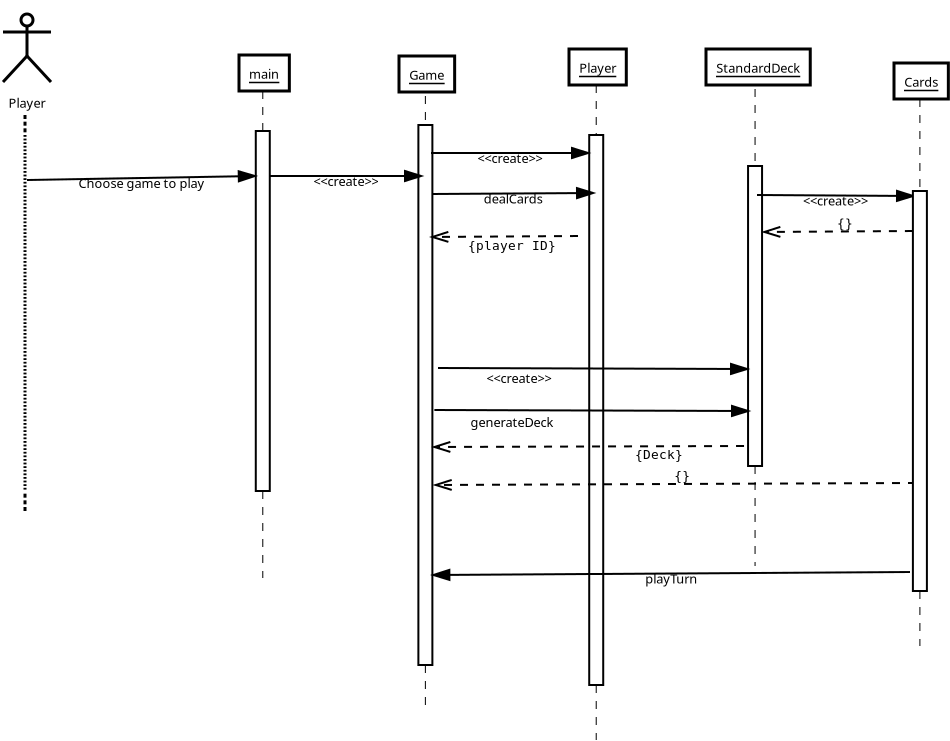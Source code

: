 <?xml version="1.0" encoding="UTF-8"?>
<dia:diagram xmlns:dia="http://www.lysator.liu.se/~alla/dia/">
  <dia:layer name="Background" visible="true" active="true">
    <dia:object type="UML - Lifeline" version="0" id="O0">
      <dia:attribute name="obj_pos">
        <dia:point val="33.211,-16.25"/>
      </dia:attribute>
      <dia:attribute name="obj_bb">
        <dia:rectangle val="32.811,-16.275;33.611,16.525"/>
      </dia:attribute>
      <dia:attribute name="meta">
        <dia:composite type="dict"/>
      </dia:attribute>
      <dia:attribute name="conn_endpoints">
        <dia:point val="33.211,-16.25"/>
        <dia:point val="33.211,16.5"/>
      </dia:attribute>
      <dia:attribute name="line_colour">
        <dia:color val="#000000"/>
      </dia:attribute>
      <dia:attribute name="fill_colour">
        <dia:color val="#ffffff"/>
      </dia:attribute>
      <dia:attribute name="rtop">
        <dia:real val="2.5"/>
      </dia:attribute>
      <dia:attribute name="rbot">
        <dia:real val="30"/>
      </dia:attribute>
      <dia:attribute name="draw_focus">
        <dia:boolean val="true"/>
      </dia:attribute>
      <dia:attribute name="draw_cross">
        <dia:boolean val="false"/>
      </dia:attribute>
      <dia:attribute name="cpl_northwest">
        <dia:int val="4"/>
      </dia:attribute>
      <dia:attribute name="cpl_southwest">
        <dia:int val="4"/>
      </dia:attribute>
      <dia:attribute name="cpl_northeast">
        <dia:int val="4"/>
      </dia:attribute>
      <dia:attribute name="cpl_southeast">
        <dia:int val="4"/>
      </dia:attribute>
      <dia:connections>
        <dia:connection handle="0" to="O4" connection="6"/>
      </dia:connections>
    </dia:object>
    <dia:group>
      <dia:object type="UML - Object" version="0" id="O1">
        <dia:attribute name="obj_pos">
          <dia:point val="15.35,-17.75"/>
        </dia:attribute>
        <dia:attribute name="obj_bb">
          <dia:rectangle val="15.275,-17.825;17.802,-15.875"/>
        </dia:attribute>
        <dia:attribute name="meta">
          <dia:composite type="dict"/>
        </dia:attribute>
        <dia:attribute name="elem_corner">
          <dia:point val="15.35,-17.75"/>
        </dia:attribute>
        <dia:attribute name="elem_width">
          <dia:real val="2.377"/>
        </dia:attribute>
        <dia:attribute name="elem_height">
          <dia:real val="1.8"/>
        </dia:attribute>
        <dia:attribute name="line_width">
          <dia:real val="0.15"/>
        </dia:attribute>
        <dia:attribute name="text_colour">
          <dia:color val="#000000"/>
        </dia:attribute>
        <dia:attribute name="line_colour">
          <dia:color val="#000000"/>
        </dia:attribute>
        <dia:attribute name="fill_colour">
          <dia:color val="#ffffff"/>
        </dia:attribute>
        <dia:attribute name="text">
          <dia:composite type="text">
            <dia:attribute name="string">
              <dia:string>#main#</dia:string>
            </dia:attribute>
            <dia:attribute name="font">
              <dia:font family="sans" style="0" name="Helvetica"/>
            </dia:attribute>
            <dia:attribute name="height">
              <dia:real val="0.8"/>
            </dia:attribute>
            <dia:attribute name="pos">
              <dia:point val="16.539,-16.61"/>
            </dia:attribute>
            <dia:attribute name="color">
              <dia:color val="#000000"/>
            </dia:attribute>
            <dia:attribute name="alignment">
              <dia:enum val="1"/>
            </dia:attribute>
          </dia:composite>
        </dia:attribute>
        <dia:attribute name="stereotype">
          <dia:string>##</dia:string>
        </dia:attribute>
        <dia:attribute name="exstate">
          <dia:string>##</dia:string>
        </dia:attribute>
        <dia:attribute name="attrib">
          <dia:composite type="text">
            <dia:attribute name="string">
              <dia:string>##</dia:string>
            </dia:attribute>
            <dia:attribute name="font">
              <dia:font family="sans" style="0" name="Helvetica"/>
            </dia:attribute>
            <dia:attribute name="height">
              <dia:real val="0.8"/>
            </dia:attribute>
            <dia:attribute name="pos">
              <dia:point val="0,0"/>
            </dia:attribute>
            <dia:attribute name="color">
              <dia:color val="#000000"/>
            </dia:attribute>
            <dia:attribute name="alignment">
              <dia:enum val="0"/>
            </dia:attribute>
          </dia:composite>
        </dia:attribute>
        <dia:attribute name="is_active">
          <dia:boolean val="false"/>
        </dia:attribute>
        <dia:attribute name="show_attribs">
          <dia:boolean val="false"/>
        </dia:attribute>
        <dia:attribute name="multiple">
          <dia:boolean val="false"/>
        </dia:attribute>
      </dia:object>
      <dia:object type="UML - Lifeline" version="0" id="O2">
        <dia:attribute name="obj_pos">
          <dia:point val="16.539,-15.95"/>
        </dia:attribute>
        <dia:attribute name="obj_bb">
          <dia:rectangle val="16.139,-15.975;16.939,8.425"/>
        </dia:attribute>
        <dia:attribute name="meta">
          <dia:composite type="dict"/>
        </dia:attribute>
        <dia:attribute name="conn_endpoints">
          <dia:point val="16.539,-15.95"/>
          <dia:point val="16.539,8.4"/>
        </dia:attribute>
        <dia:attribute name="line_colour">
          <dia:color val="#000000"/>
        </dia:attribute>
        <dia:attribute name="fill_colour">
          <dia:color val="#ffffff"/>
        </dia:attribute>
        <dia:attribute name="rtop">
          <dia:real val="2"/>
        </dia:attribute>
        <dia:attribute name="rbot">
          <dia:real val="20"/>
        </dia:attribute>
        <dia:attribute name="draw_focus">
          <dia:boolean val="true"/>
        </dia:attribute>
        <dia:attribute name="draw_cross">
          <dia:boolean val="false"/>
        </dia:attribute>
        <dia:attribute name="cpl_northwest">
          <dia:int val="3"/>
        </dia:attribute>
        <dia:attribute name="cpl_southwest">
          <dia:int val="3"/>
        </dia:attribute>
        <dia:attribute name="cpl_northeast">
          <dia:int val="3"/>
        </dia:attribute>
        <dia:attribute name="cpl_southeast">
          <dia:int val="3"/>
        </dia:attribute>
        <dia:connections>
          <dia:connection handle="0" to="O1" connection="6"/>
        </dia:connections>
      </dia:object>
      <dia:object type="UML - Lifeline" version="0" id="O3">
        <dia:attribute name="obj_pos">
          <dia:point val="24.669,-17.3"/>
        </dia:attribute>
        <dia:attribute name="obj_bb">
          <dia:rectangle val="24.269,-17.325;25.069,15.025"/>
        </dia:attribute>
        <dia:attribute name="meta">
          <dia:composite type="dict"/>
        </dia:attribute>
        <dia:attribute name="conn_endpoints">
          <dia:point val="24.669,-17.3"/>
          <dia:point val="24.669,15"/>
        </dia:attribute>
        <dia:attribute name="line_colour">
          <dia:color val="#000000"/>
        </dia:attribute>
        <dia:attribute name="fill_colour">
          <dia:color val="#ffffff"/>
        </dia:attribute>
        <dia:attribute name="rtop">
          <dia:real val="3.05"/>
        </dia:attribute>
        <dia:attribute name="rbot">
          <dia:real val="30.05"/>
        </dia:attribute>
        <dia:attribute name="draw_focus">
          <dia:boolean val="true"/>
        </dia:attribute>
        <dia:attribute name="draw_cross">
          <dia:boolean val="false"/>
        </dia:attribute>
        <dia:attribute name="cpl_northwest">
          <dia:int val="5"/>
        </dia:attribute>
        <dia:attribute name="cpl_southwest">
          <dia:int val="5"/>
        </dia:attribute>
        <dia:attribute name="cpl_northeast">
          <dia:int val="5"/>
        </dia:attribute>
        <dia:attribute name="cpl_southeast">
          <dia:int val="5"/>
        </dia:attribute>
      </dia:object>
      <dia:object type="UML - Object" version="0" id="O4">
        <dia:attribute name="obj_pos">
          <dia:point val="31.85,-18.05"/>
        </dia:attribute>
        <dia:attribute name="obj_bb">
          <dia:rectangle val="31.775,-18.125;34.648,-16.175"/>
        </dia:attribute>
        <dia:attribute name="meta">
          <dia:composite type="dict"/>
        </dia:attribute>
        <dia:attribute name="elem_corner">
          <dia:point val="31.85,-18.05"/>
        </dia:attribute>
        <dia:attribute name="elem_width">
          <dia:real val="2.723"/>
        </dia:attribute>
        <dia:attribute name="elem_height">
          <dia:real val="1.8"/>
        </dia:attribute>
        <dia:attribute name="line_width">
          <dia:real val="0.15"/>
        </dia:attribute>
        <dia:attribute name="text_colour">
          <dia:color val="#000000"/>
        </dia:attribute>
        <dia:attribute name="line_colour">
          <dia:color val="#000000"/>
        </dia:attribute>
        <dia:attribute name="fill_colour">
          <dia:color val="#ffffff"/>
        </dia:attribute>
        <dia:attribute name="text">
          <dia:composite type="text">
            <dia:attribute name="string">
              <dia:string>#Player#</dia:string>
            </dia:attribute>
            <dia:attribute name="font">
              <dia:font family="sans" style="0" name="Helvetica"/>
            </dia:attribute>
            <dia:attribute name="height">
              <dia:real val="0.8"/>
            </dia:attribute>
            <dia:attribute name="pos">
              <dia:point val="33.211,-16.91"/>
            </dia:attribute>
            <dia:attribute name="color">
              <dia:color val="#000000"/>
            </dia:attribute>
            <dia:attribute name="alignment">
              <dia:enum val="1"/>
            </dia:attribute>
          </dia:composite>
        </dia:attribute>
        <dia:attribute name="stereotype">
          <dia:string>##</dia:string>
        </dia:attribute>
        <dia:attribute name="exstate">
          <dia:string>##</dia:string>
        </dia:attribute>
        <dia:attribute name="attrib">
          <dia:composite type="text">
            <dia:attribute name="string">
              <dia:string>##</dia:string>
            </dia:attribute>
            <dia:attribute name="font">
              <dia:font family="sans" style="0" name="Helvetica"/>
            </dia:attribute>
            <dia:attribute name="height">
              <dia:real val="0.8"/>
            </dia:attribute>
            <dia:attribute name="pos">
              <dia:point val="0,0"/>
            </dia:attribute>
            <dia:attribute name="color">
              <dia:color val="#000000"/>
            </dia:attribute>
            <dia:attribute name="alignment">
              <dia:enum val="0"/>
            </dia:attribute>
          </dia:composite>
        </dia:attribute>
        <dia:attribute name="is_active">
          <dia:boolean val="false"/>
        </dia:attribute>
        <dia:attribute name="show_attribs">
          <dia:boolean val="false"/>
        </dia:attribute>
        <dia:attribute name="multiple">
          <dia:boolean val="false"/>
        </dia:attribute>
      </dia:object>
      <dia:object type="UML - Object" version="0" id="O5">
        <dia:attribute name="obj_pos">
          <dia:point val="23.35,-17.7"/>
        </dia:attribute>
        <dia:attribute name="obj_bb">
          <dia:rectangle val="23.275,-17.775;26.062,-15.825"/>
        </dia:attribute>
        <dia:attribute name="meta">
          <dia:composite type="dict"/>
        </dia:attribute>
        <dia:attribute name="elem_corner">
          <dia:point val="23.35,-17.7"/>
        </dia:attribute>
        <dia:attribute name="elem_width">
          <dia:real val="2.638"/>
        </dia:attribute>
        <dia:attribute name="elem_height">
          <dia:real val="1.8"/>
        </dia:attribute>
        <dia:attribute name="line_width">
          <dia:real val="0.15"/>
        </dia:attribute>
        <dia:attribute name="text_colour">
          <dia:color val="#000000"/>
        </dia:attribute>
        <dia:attribute name="line_colour">
          <dia:color val="#000000"/>
        </dia:attribute>
        <dia:attribute name="fill_colour">
          <dia:color val="#ffffff"/>
        </dia:attribute>
        <dia:attribute name="text">
          <dia:composite type="text">
            <dia:attribute name="string">
              <dia:string>#Game#</dia:string>
            </dia:attribute>
            <dia:attribute name="font">
              <dia:font family="sans" style="0" name="Helvetica"/>
            </dia:attribute>
            <dia:attribute name="height">
              <dia:real val="0.8"/>
            </dia:attribute>
            <dia:attribute name="pos">
              <dia:point val="24.669,-16.56"/>
            </dia:attribute>
            <dia:attribute name="color">
              <dia:color val="#000000"/>
            </dia:attribute>
            <dia:attribute name="alignment">
              <dia:enum val="1"/>
            </dia:attribute>
          </dia:composite>
        </dia:attribute>
        <dia:attribute name="stereotype">
          <dia:string>##</dia:string>
        </dia:attribute>
        <dia:attribute name="exstate">
          <dia:string>##</dia:string>
        </dia:attribute>
        <dia:attribute name="attrib">
          <dia:composite type="text">
            <dia:attribute name="string">
              <dia:string>##</dia:string>
            </dia:attribute>
            <dia:attribute name="font">
              <dia:font family="sans" style="0" name="Helvetica"/>
            </dia:attribute>
            <dia:attribute name="height">
              <dia:real val="0.8"/>
            </dia:attribute>
            <dia:attribute name="pos">
              <dia:point val="0,0"/>
            </dia:attribute>
            <dia:attribute name="color">
              <dia:color val="#000000"/>
            </dia:attribute>
            <dia:attribute name="alignment">
              <dia:enum val="0"/>
            </dia:attribute>
          </dia:composite>
        </dia:attribute>
        <dia:attribute name="is_active">
          <dia:boolean val="false"/>
        </dia:attribute>
        <dia:attribute name="show_attribs">
          <dia:boolean val="false"/>
        </dia:attribute>
        <dia:attribute name="multiple">
          <dia:boolean val="false"/>
        </dia:attribute>
      </dia:object>
      <dia:object type="UML - Lifeline" version="0" id="O6">
        <dia:attribute name="obj_pos">
          <dia:point val="41.153,-16.05"/>
        </dia:attribute>
        <dia:attribute name="obj_bb">
          <dia:rectangle val="40.752,-16.075;41.553,7.825"/>
        </dia:attribute>
        <dia:attribute name="meta">
          <dia:composite type="dict"/>
        </dia:attribute>
        <dia:attribute name="conn_endpoints">
          <dia:point val="41.153,-16.05"/>
          <dia:point val="41.153,7.8"/>
        </dia:attribute>
        <dia:attribute name="line_colour">
          <dia:color val="#000000"/>
        </dia:attribute>
        <dia:attribute name="fill_colour">
          <dia:color val="#ffffff"/>
        </dia:attribute>
        <dia:attribute name="rtop">
          <dia:real val="3.85"/>
        </dia:attribute>
        <dia:attribute name="rbot">
          <dia:real val="18.85"/>
        </dia:attribute>
        <dia:attribute name="draw_focus">
          <dia:boolean val="true"/>
        </dia:attribute>
        <dia:attribute name="draw_cross">
          <dia:boolean val="false"/>
        </dia:attribute>
        <dia:attribute name="cpl_northwest">
          <dia:int val="4"/>
        </dia:attribute>
        <dia:attribute name="cpl_southwest">
          <dia:int val="4"/>
        </dia:attribute>
        <dia:attribute name="cpl_northeast">
          <dia:int val="4"/>
        </dia:attribute>
        <dia:attribute name="cpl_southeast">
          <dia:int val="4"/>
        </dia:attribute>
      </dia:object>
      <dia:object type="UML - Message" version="0" id="O7">
        <dia:attribute name="obj_pos">
          <dia:point val="16.889,-11.7"/>
        </dia:attribute>
        <dia:attribute name="obj_bb">
          <dia:rectangle val="16.839,-12.1;24.55,-11.05"/>
        </dia:attribute>
        <dia:attribute name="meta">
          <dia:composite type="dict"/>
        </dia:attribute>
        <dia:attribute name="conn_endpoints">
          <dia:point val="16.889,-11.7"/>
          <dia:point val="24.5,-11.7"/>
        </dia:attribute>
        <dia:attribute name="text_colour">
          <dia:color val="#000000"/>
        </dia:attribute>
        <dia:attribute name="line_colour">
          <dia:color val="#000000"/>
        </dia:attribute>
        <dia:attribute name="text">
          <dia:string>##</dia:string>
        </dia:attribute>
        <dia:attribute name="type">
          <dia:enum val="1"/>
        </dia:attribute>
        <dia:attribute name="text_pos">
          <dia:point val="20.694,-11.2"/>
        </dia:attribute>
        <dia:connections>
          <dia:connection handle="0" to="O2" connection="13"/>
        </dia:connections>
      </dia:object>
      <dia:object type="UML - Message" version="0" id="O8">
        <dia:attribute name="obj_pos">
          <dia:point val="24.95,-12.85"/>
        </dia:attribute>
        <dia:attribute name="obj_bb">
          <dia:rectangle val="24.9,-13.25;32.9,-12.2"/>
        </dia:attribute>
        <dia:attribute name="meta">
          <dia:composite type="dict"/>
        </dia:attribute>
        <dia:attribute name="conn_endpoints">
          <dia:point val="24.95,-12.85"/>
          <dia:point val="32.85,-12.85"/>
        </dia:attribute>
        <dia:attribute name="text_colour">
          <dia:color val="#000000"/>
        </dia:attribute>
        <dia:attribute name="line_colour">
          <dia:color val="#000000"/>
        </dia:attribute>
        <dia:attribute name="text">
          <dia:string>##</dia:string>
        </dia:attribute>
        <dia:attribute name="type">
          <dia:enum val="1"/>
        </dia:attribute>
        <dia:attribute name="text_pos">
          <dia:point val="28.9,-12.35"/>
        </dia:attribute>
      </dia:object>
      <dia:object type="UML - Message" version="0" id="O9">
        <dia:attribute name="obj_pos">
          <dia:point val="25.3,-2.1"/>
        </dia:attribute>
        <dia:attribute name="obj_bb">
          <dia:rectangle val="25.25,-2.45;40.851,-1.2"/>
        </dia:attribute>
        <dia:attribute name="meta">
          <dia:composite type="dict"/>
        </dia:attribute>
        <dia:attribute name="conn_endpoints">
          <dia:point val="25.3,-2.1"/>
          <dia:point val="40.8,-2.05"/>
        </dia:attribute>
        <dia:attribute name="text_colour">
          <dia:color val="#000000"/>
        </dia:attribute>
        <dia:attribute name="line_colour">
          <dia:color val="#000000"/>
        </dia:attribute>
        <dia:attribute name="text">
          <dia:string>##</dia:string>
        </dia:attribute>
        <dia:attribute name="type">
          <dia:enum val="1"/>
        </dia:attribute>
        <dia:attribute name="text_pos">
          <dia:point val="29.35,-1.35"/>
        </dia:attribute>
      </dia:object>
      <dia:object type="UML - Constraint" version="0" id="O10">
        <dia:attribute name="obj_pos">
          <dia:point val="40.602,1.8"/>
        </dia:attribute>
        <dia:attribute name="obj_bb">
          <dia:rectangle val="24.899,1.45;40.653,2.65"/>
        </dia:attribute>
        <dia:attribute name="meta">
          <dia:composite type="dict"/>
        </dia:attribute>
        <dia:attribute name="conn_endpoints">
          <dia:point val="40.602,1.8"/>
          <dia:point val="24.95,1.85"/>
        </dia:attribute>
        <dia:attribute name="constraint">
          <dia:string>#Deck#</dia:string>
        </dia:attribute>
        <dia:attribute name="text_pos">
          <dia:point val="35.15,2.45"/>
        </dia:attribute>
        <dia:attribute name="text_colour">
          <dia:color val="#000000"/>
        </dia:attribute>
        <dia:attribute name="line_colour">
          <dia:color val="#000000"/>
        </dia:attribute>
      </dia:object>
      <dia:object type="UML - Message" version="0" id="O11">
        <dia:attribute name="obj_pos">
          <dia:point val="41.25,-10.75"/>
        </dia:attribute>
        <dia:attribute name="obj_bb">
          <dia:rectangle val="41.2,-11.1;49.153,-10.075"/>
        </dia:attribute>
        <dia:attribute name="meta">
          <dia:composite type="dict"/>
        </dia:attribute>
        <dia:attribute name="conn_endpoints">
          <dia:point val="41.25,-10.75"/>
          <dia:point val="49.1,-10.7"/>
        </dia:attribute>
        <dia:attribute name="text_colour">
          <dia:color val="#000000"/>
        </dia:attribute>
        <dia:attribute name="line_colour">
          <dia:color val="#000000"/>
        </dia:attribute>
        <dia:attribute name="text">
          <dia:string>##</dia:string>
        </dia:attribute>
        <dia:attribute name="type">
          <dia:enum val="1"/>
        </dia:attribute>
        <dia:attribute name="text_pos">
          <dia:point val="45.175,-10.225"/>
        </dia:attribute>
      </dia:object>
      <dia:object type="UML - Constraint" version="0" id="O12">
        <dia:attribute name="obj_pos">
          <dia:point val="32.3,-8.7"/>
        </dia:attribute>
        <dia:attribute name="obj_bb">
          <dia:rectangle val="24.797,-9.05;32.35,-7.8"/>
        </dia:attribute>
        <dia:attribute name="meta">
          <dia:composite type="dict"/>
        </dia:attribute>
        <dia:attribute name="conn_endpoints">
          <dia:point val="32.3,-8.7"/>
          <dia:point val="24.85,-8.65"/>
        </dia:attribute>
        <dia:attribute name="constraint">
          <dia:string>#player ID#</dia:string>
        </dia:attribute>
        <dia:attribute name="text_pos">
          <dia:point val="26.8,-8"/>
        </dia:attribute>
        <dia:attribute name="text_colour">
          <dia:color val="#000000"/>
        </dia:attribute>
        <dia:attribute name="line_colour">
          <dia:color val="#000000"/>
        </dia:attribute>
      </dia:object>
      <dia:object type="UML - Constraint" version="0" id="O13">
        <dia:attribute name="obj_pos">
          <dia:point val="49.2,3.65"/>
        </dia:attribute>
        <dia:attribute name="obj_bb">
          <dia:rectangle val="24.967,2.9;49.25,4.15"/>
        </dia:attribute>
        <dia:attribute name="meta">
          <dia:composite type="dict"/>
        </dia:attribute>
        <dia:attribute name="conn_endpoints">
          <dia:point val="49.2,3.65"/>
          <dia:point val="25.019,3.75"/>
        </dia:attribute>
        <dia:attribute name="constraint">
          <dia:string>##</dia:string>
        </dia:attribute>
        <dia:attribute name="text_pos">
          <dia:point val="37.109,3.5"/>
        </dia:attribute>
        <dia:attribute name="text_colour">
          <dia:color val="#000000"/>
        </dia:attribute>
        <dia:attribute name="line_colour">
          <dia:color val="#000000"/>
        </dia:attribute>
        <dia:connections>
          <dia:connection handle="1" to="O3" connection="23"/>
        </dia:connections>
      </dia:object>
      <dia:object type="UML - Message" version="0" id="O14">
        <dia:attribute name="obj_pos">
          <dia:point val="4.75,-11.5"/>
        </dia:attribute>
        <dia:attribute name="obj_bb">
          <dia:rectangle val="4.699,-12.101;16.246,-10.95"/>
        </dia:attribute>
        <dia:attribute name="meta">
          <dia:composite type="dict"/>
        </dia:attribute>
        <dia:attribute name="conn_endpoints">
          <dia:point val="4.75,-11.5"/>
          <dia:point val="16.189,-11.7"/>
        </dia:attribute>
        <dia:attribute name="text_colour">
          <dia:color val="#000000"/>
        </dia:attribute>
        <dia:attribute name="line_colour">
          <dia:color val="#000000"/>
        </dia:attribute>
        <dia:attribute name="text">
          <dia:string>#Choose game to play#</dia:string>
        </dia:attribute>
        <dia:attribute name="type">
          <dia:enum val="0"/>
        </dia:attribute>
        <dia:attribute name="text_pos">
          <dia:point val="10.469,-11.1"/>
        </dia:attribute>
        <dia:connections>
          <dia:connection handle="1" to="O2" connection="7"/>
        </dia:connections>
      </dia:object>
      <dia:object type="UML - Actor" version="0" id="O15">
        <dia:attribute name="obj_pos">
          <dia:point val="4.75,-17.7"/>
        </dia:attribute>
        <dia:attribute name="obj_bb">
          <dia:rectangle val="3.425,-20.475;6.075,-14.227"/>
        </dia:attribute>
        <dia:attribute name="meta">
          <dia:composite type="dict"/>
        </dia:attribute>
        <dia:attribute name="elem_corner">
          <dia:point val="3.5,-20.4"/>
        </dia:attribute>
        <dia:attribute name="elem_width">
          <dia:real val="2.5"/>
        </dia:attribute>
        <dia:attribute name="elem_height">
          <dia:real val="5.4"/>
        </dia:attribute>
        <dia:attribute name="line_width">
          <dia:real val="0.15"/>
        </dia:attribute>
        <dia:attribute name="line_colour">
          <dia:color val="#000000"/>
        </dia:attribute>
        <dia:attribute name="fill_colour">
          <dia:color val="#ffffff"/>
        </dia:attribute>
        <dia:attribute name="text">
          <dia:composite type="text">
            <dia:attribute name="string">
              <dia:string>#Player
#</dia:string>
            </dia:attribute>
            <dia:attribute name="font">
              <dia:font family="sans" style="0" name="Helvetica"/>
            </dia:attribute>
            <dia:attribute name="height">
              <dia:real val="0.8"/>
            </dia:attribute>
            <dia:attribute name="pos">
              <dia:point val="4.75,-15.16"/>
            </dia:attribute>
            <dia:attribute name="color">
              <dia:color val="#000000"/>
            </dia:attribute>
            <dia:attribute name="alignment">
              <dia:enum val="1"/>
            </dia:attribute>
          </dia:composite>
        </dia:attribute>
      </dia:object>
      <dia:object type="UML - Message" version="0" id="O16">
        <dia:attribute name="obj_pos">
          <dia:point val="48.9,8.1"/>
        </dia:attribute>
        <dia:attribute name="obj_bb">
          <dia:rectangle val="24.966,7.85;48.95,8.825"/>
        </dia:attribute>
        <dia:attribute name="meta">
          <dia:composite type="dict"/>
        </dia:attribute>
        <dia:attribute name="conn_endpoints">
          <dia:point val="48.9,8.1"/>
          <dia:point val="25.019,8.25"/>
        </dia:attribute>
        <dia:attribute name="text_colour">
          <dia:color val="#000000"/>
        </dia:attribute>
        <dia:attribute name="line_colour">
          <dia:color val="#000000"/>
        </dia:attribute>
        <dia:attribute name="text">
          <dia:string>#playTurn#</dia:string>
        </dia:attribute>
        <dia:attribute name="type">
          <dia:enum val="0"/>
        </dia:attribute>
        <dia:attribute name="text_pos">
          <dia:point val="36.959,8.675"/>
        </dia:attribute>
        <dia:connections>
          <dia:connection handle="1" to="O3" connection="25"/>
        </dia:connections>
      </dia:object>
      <dia:object type="UML - Message" version="0" id="O17">
        <dia:attribute name="obj_pos">
          <dia:point val="25.019,-10.8"/>
        </dia:attribute>
        <dia:attribute name="obj_bb">
          <dia:rectangle val="24.968,-11.25;33.153,-10.175"/>
        </dia:attribute>
        <dia:attribute name="meta">
          <dia:composite type="dict"/>
        </dia:attribute>
        <dia:attribute name="conn_endpoints">
          <dia:point val="25.019,-10.8"/>
          <dia:point val="33.1,-10.85"/>
        </dia:attribute>
        <dia:attribute name="text_colour">
          <dia:color val="#000000"/>
        </dia:attribute>
        <dia:attribute name="line_colour">
          <dia:color val="#000000"/>
        </dia:attribute>
        <dia:attribute name="text">
          <dia:string>#dealCards#</dia:string>
        </dia:attribute>
        <dia:attribute name="type">
          <dia:enum val="0"/>
        </dia:attribute>
        <dia:attribute name="text_pos">
          <dia:point val="29.059,-10.325"/>
        </dia:attribute>
      </dia:object>
      <dia:object type="UML - Message" version="0" id="O18">
        <dia:attribute name="obj_pos">
          <dia:point val="25.119,7.105e-015"/>
        </dia:attribute>
        <dia:attribute name="obj_bb">
          <dia:rectangle val="25.069,-0.35;40.901,1"/>
        </dia:attribute>
        <dia:attribute name="meta">
          <dia:composite type="dict"/>
        </dia:attribute>
        <dia:attribute name="conn_endpoints">
          <dia:point val="25.119,7.105e-015"/>
          <dia:point val="40.85,0.05"/>
        </dia:attribute>
        <dia:attribute name="text_colour">
          <dia:color val="#000000"/>
        </dia:attribute>
        <dia:attribute name="line_colour">
          <dia:color val="#000000"/>
        </dia:attribute>
        <dia:attribute name="text">
          <dia:string>#generateDeck#</dia:string>
        </dia:attribute>
        <dia:attribute name="type">
          <dia:enum val="0"/>
        </dia:attribute>
        <dia:attribute name="text_pos">
          <dia:point val="29,0.85"/>
        </dia:attribute>
      </dia:object>
      <dia:object type="Standard - Line" version="0" id="O19">
        <dia:attribute name="obj_pos">
          <dia:point val="4.65,-14.75"/>
        </dia:attribute>
        <dia:attribute name="obj_bb">
          <dia:rectangle val="4.279,-14.918;5.021,5.218"/>
        </dia:attribute>
        <dia:attribute name="conn_endpoints">
          <dia:point val="4.65,-14.75"/>
          <dia:point val="4.65,5.05"/>
        </dia:attribute>
        <dia:attribute name="numcp">
          <dia:int val="1"/>
        </dia:attribute>
        <dia:attribute name="line_width">
          <dia:real val="0.15"/>
        </dia:attribute>
        <dia:attribute name="line_style">
          <dia:enum val="4"/>
        </dia:attribute>
        <dia:attribute name="start_arrow">
          <dia:enum val="33"/>
        </dia:attribute>
        <dia:attribute name="start_arrow_length">
          <dia:real val="0.5"/>
        </dia:attribute>
        <dia:attribute name="start_arrow_width">
          <dia:real val="0.5"/>
        </dia:attribute>
        <dia:attribute name="end_arrow">
          <dia:enum val="33"/>
        </dia:attribute>
        <dia:attribute name="end_arrow_length">
          <dia:real val="0.5"/>
        </dia:attribute>
        <dia:attribute name="end_arrow_width">
          <dia:real val="0.5"/>
        </dia:attribute>
        <dia:attribute name="dashlength">
          <dia:real val="0.9"/>
        </dia:attribute>
      </dia:object>
      <dia:object type="UML - Object" version="0" id="O20">
        <dia:attribute name="obj_pos">
          <dia:point val="38.7,-18.05"/>
        </dia:attribute>
        <dia:attribute name="obj_bb">
          <dia:rectangle val="38.625,-18.125;43.703,-16.175"/>
        </dia:attribute>
        <dia:attribute name="meta">
          <dia:composite type="dict"/>
        </dia:attribute>
        <dia:attribute name="elem_corner">
          <dia:point val="38.7,-18.05"/>
        </dia:attribute>
        <dia:attribute name="elem_width">
          <dia:real val="4.928"/>
        </dia:attribute>
        <dia:attribute name="elem_height">
          <dia:real val="1.8"/>
        </dia:attribute>
        <dia:attribute name="line_width">
          <dia:real val="0.15"/>
        </dia:attribute>
        <dia:attribute name="text_colour">
          <dia:color val="#000000"/>
        </dia:attribute>
        <dia:attribute name="line_colour">
          <dia:color val="#000000"/>
        </dia:attribute>
        <dia:attribute name="fill_colour">
          <dia:color val="#ffffff"/>
        </dia:attribute>
        <dia:attribute name="text">
          <dia:composite type="text">
            <dia:attribute name="string">
              <dia:string>#StandardDeck#</dia:string>
            </dia:attribute>
            <dia:attribute name="font">
              <dia:font family="sans" style="0" name="Helvetica"/>
            </dia:attribute>
            <dia:attribute name="height">
              <dia:real val="0.8"/>
            </dia:attribute>
            <dia:attribute name="pos">
              <dia:point val="41.164,-16.91"/>
            </dia:attribute>
            <dia:attribute name="color">
              <dia:color val="#000000"/>
            </dia:attribute>
            <dia:attribute name="alignment">
              <dia:enum val="1"/>
            </dia:attribute>
          </dia:composite>
        </dia:attribute>
        <dia:attribute name="stereotype">
          <dia:string>##</dia:string>
        </dia:attribute>
        <dia:attribute name="exstate">
          <dia:string>##</dia:string>
        </dia:attribute>
        <dia:attribute name="attrib">
          <dia:composite type="text">
            <dia:attribute name="string">
              <dia:string>##</dia:string>
            </dia:attribute>
            <dia:attribute name="font">
              <dia:font family="sans" style="0" name="Helvetica"/>
            </dia:attribute>
            <dia:attribute name="height">
              <dia:real val="0.8"/>
            </dia:attribute>
            <dia:attribute name="pos">
              <dia:point val="0,0"/>
            </dia:attribute>
            <dia:attribute name="color">
              <dia:color val="#000000"/>
            </dia:attribute>
            <dia:attribute name="alignment">
              <dia:enum val="0"/>
            </dia:attribute>
          </dia:composite>
        </dia:attribute>
        <dia:attribute name="is_active">
          <dia:boolean val="false"/>
        </dia:attribute>
        <dia:attribute name="show_attribs">
          <dia:boolean val="false"/>
        </dia:attribute>
        <dia:attribute name="multiple">
          <dia:boolean val="false"/>
        </dia:attribute>
      </dia:object>
      <dia:object type="UML - Object" version="0" id="O21">
        <dia:attribute name="obj_pos">
          <dia:point val="48.1,-17.35"/>
        </dia:attribute>
        <dia:attribute name="obj_bb">
          <dia:rectangle val="48.025,-17.425;50.765,-15.475"/>
        </dia:attribute>
        <dia:attribute name="meta">
          <dia:composite type="dict"/>
        </dia:attribute>
        <dia:attribute name="elem_corner">
          <dia:point val="48.1,-17.35"/>
        </dia:attribute>
        <dia:attribute name="elem_width">
          <dia:real val="2.59"/>
        </dia:attribute>
        <dia:attribute name="elem_height">
          <dia:real val="1.8"/>
        </dia:attribute>
        <dia:attribute name="line_width">
          <dia:real val="0.15"/>
        </dia:attribute>
        <dia:attribute name="text_colour">
          <dia:color val="#000000"/>
        </dia:attribute>
        <dia:attribute name="line_colour">
          <dia:color val="#000000"/>
        </dia:attribute>
        <dia:attribute name="fill_colour">
          <dia:color val="#ffffff"/>
        </dia:attribute>
        <dia:attribute name="text">
          <dia:composite type="text">
            <dia:attribute name="string">
              <dia:string>#Cards#</dia:string>
            </dia:attribute>
            <dia:attribute name="font">
              <dia:font family="sans" style="0" name="Helvetica"/>
            </dia:attribute>
            <dia:attribute name="height">
              <dia:real val="0.8"/>
            </dia:attribute>
            <dia:attribute name="pos">
              <dia:point val="49.395,-16.21"/>
            </dia:attribute>
            <dia:attribute name="color">
              <dia:color val="#000000"/>
            </dia:attribute>
            <dia:attribute name="alignment">
              <dia:enum val="1"/>
            </dia:attribute>
          </dia:composite>
        </dia:attribute>
        <dia:attribute name="stereotype">
          <dia:string>##</dia:string>
        </dia:attribute>
        <dia:attribute name="exstate">
          <dia:string>##</dia:string>
        </dia:attribute>
        <dia:attribute name="attrib">
          <dia:composite type="text">
            <dia:attribute name="string">
              <dia:string>##</dia:string>
            </dia:attribute>
            <dia:attribute name="font">
              <dia:font family="sans" style="0" name="Helvetica"/>
            </dia:attribute>
            <dia:attribute name="height">
              <dia:real val="0.8"/>
            </dia:attribute>
            <dia:attribute name="pos">
              <dia:point val="0,0"/>
            </dia:attribute>
            <dia:attribute name="color">
              <dia:color val="#000000"/>
            </dia:attribute>
            <dia:attribute name="alignment">
              <dia:enum val="0"/>
            </dia:attribute>
          </dia:composite>
        </dia:attribute>
        <dia:attribute name="is_active">
          <dia:boolean val="false"/>
        </dia:attribute>
        <dia:attribute name="show_attribs">
          <dia:boolean val="false"/>
        </dia:attribute>
        <dia:attribute name="multiple">
          <dia:boolean val="false"/>
        </dia:attribute>
      </dia:object>
      <dia:object type="UML - Lifeline" version="0" id="O22">
        <dia:attribute name="obj_pos">
          <dia:point val="49.395,-15.55"/>
        </dia:attribute>
        <dia:attribute name="obj_bb">
          <dia:rectangle val="48.995,-15.575;49.795,11.825"/>
        </dia:attribute>
        <dia:attribute name="meta">
          <dia:composite type="dict"/>
        </dia:attribute>
        <dia:attribute name="conn_endpoints">
          <dia:point val="49.395,-15.55"/>
          <dia:point val="49.395,11.8"/>
        </dia:attribute>
        <dia:attribute name="line_colour">
          <dia:color val="#000000"/>
        </dia:attribute>
        <dia:attribute name="fill_colour">
          <dia:color val="#ffffff"/>
        </dia:attribute>
        <dia:attribute name="rtop">
          <dia:real val="4.6"/>
        </dia:attribute>
        <dia:attribute name="rbot">
          <dia:real val="24.6"/>
        </dia:attribute>
        <dia:attribute name="draw_focus">
          <dia:boolean val="true"/>
        </dia:attribute>
        <dia:attribute name="draw_cross">
          <dia:boolean val="false"/>
        </dia:attribute>
        <dia:attribute name="cpl_northwest">
          <dia:int val="4"/>
        </dia:attribute>
        <dia:attribute name="cpl_southwest">
          <dia:int val="4"/>
        </dia:attribute>
        <dia:attribute name="cpl_northeast">
          <dia:int val="4"/>
        </dia:attribute>
        <dia:attribute name="cpl_southeast">
          <dia:int val="4"/>
        </dia:attribute>
        <dia:connections>
          <dia:connection handle="0" to="O21" connection="6"/>
        </dia:connections>
      </dia:object>
      <dia:object type="UML - Constraint" version="0" id="O23">
        <dia:attribute name="obj_pos">
          <dia:point val="49.045,-8.95"/>
        </dia:attribute>
        <dia:attribute name="obj_bb">
          <dia:rectangle val="41.397,-9.725;49.095,-8.5"/>
        </dia:attribute>
        <dia:attribute name="meta">
          <dia:composite type="dict"/>
        </dia:attribute>
        <dia:attribute name="conn_endpoints">
          <dia:point val="49.045,-8.95"/>
          <dia:point val="41.45,-8.9"/>
        </dia:attribute>
        <dia:attribute name="constraint">
          <dia:string>##</dia:string>
        </dia:attribute>
        <dia:attribute name="text_pos">
          <dia:point val="45.248,-9.125"/>
        </dia:attribute>
        <dia:attribute name="text_colour">
          <dia:color val="#000000"/>
        </dia:attribute>
        <dia:attribute name="line_colour">
          <dia:color val="#000000"/>
        </dia:attribute>
        <dia:connections>
          <dia:connection handle="0" to="O22" connection="7"/>
        </dia:connections>
      </dia:object>
    </dia:group>
  </dia:layer>
</dia:diagram>
